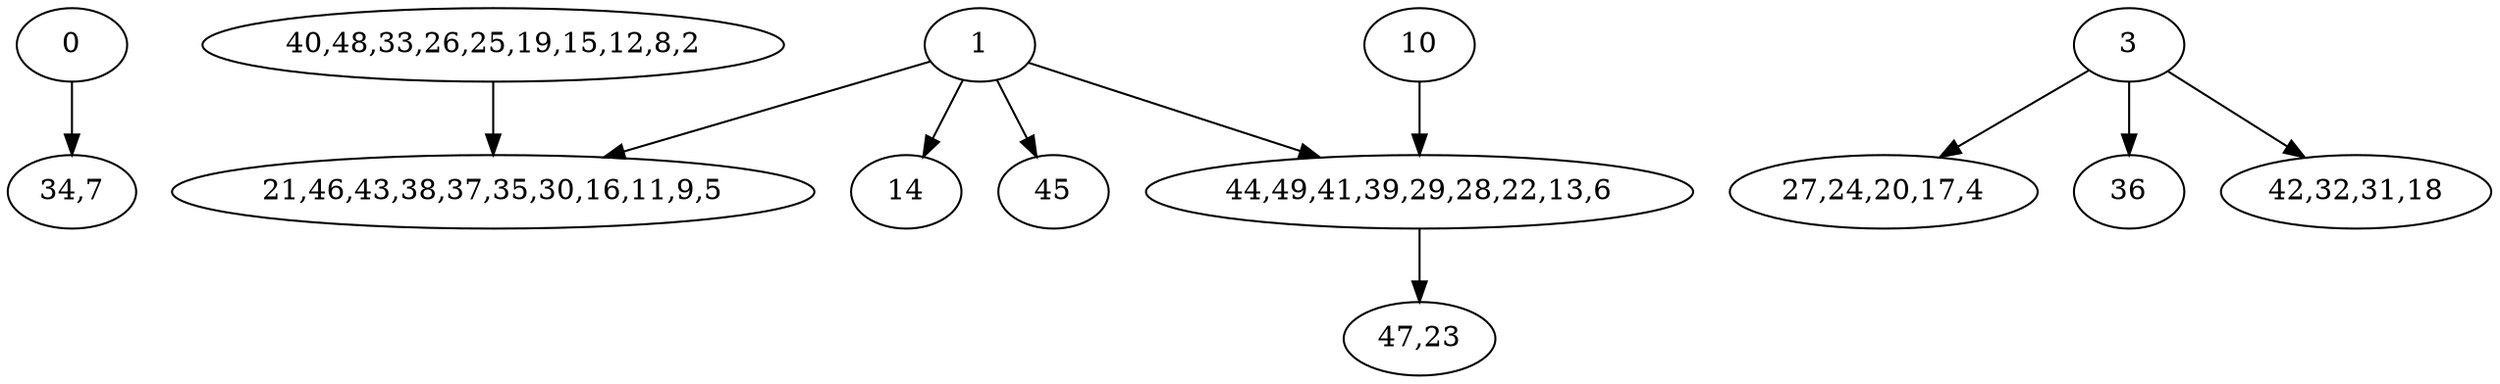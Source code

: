 digraph g{
0 [label = "0"];
1 [label = "1"];
3 [label = "3"];
10 [label = "10"];
14 [label = "14"];
21 [label = "21,46,43,38,37,35,30,16,11,9,5"];
27 [label = "27,24,20,17,4"];
34 [label = "34,7"];
36 [label = "36"];
40 [label = "40,48,33,26,25,19,15,12,8,2"];
42 [label = "42,32,31,18"];
44 [label = "44,49,41,39,29,28,22,13,6"];
45 [label = "45"];
47 [label = "47,23"];
0 -> 34;
1 -> 44;
1 -> 21;
1 -> 45;
1 -> 14;
3 -> 42;
3 -> 36;
3 -> 27;
10 -> 44;
40 -> 21;
44 -> 47;
}
